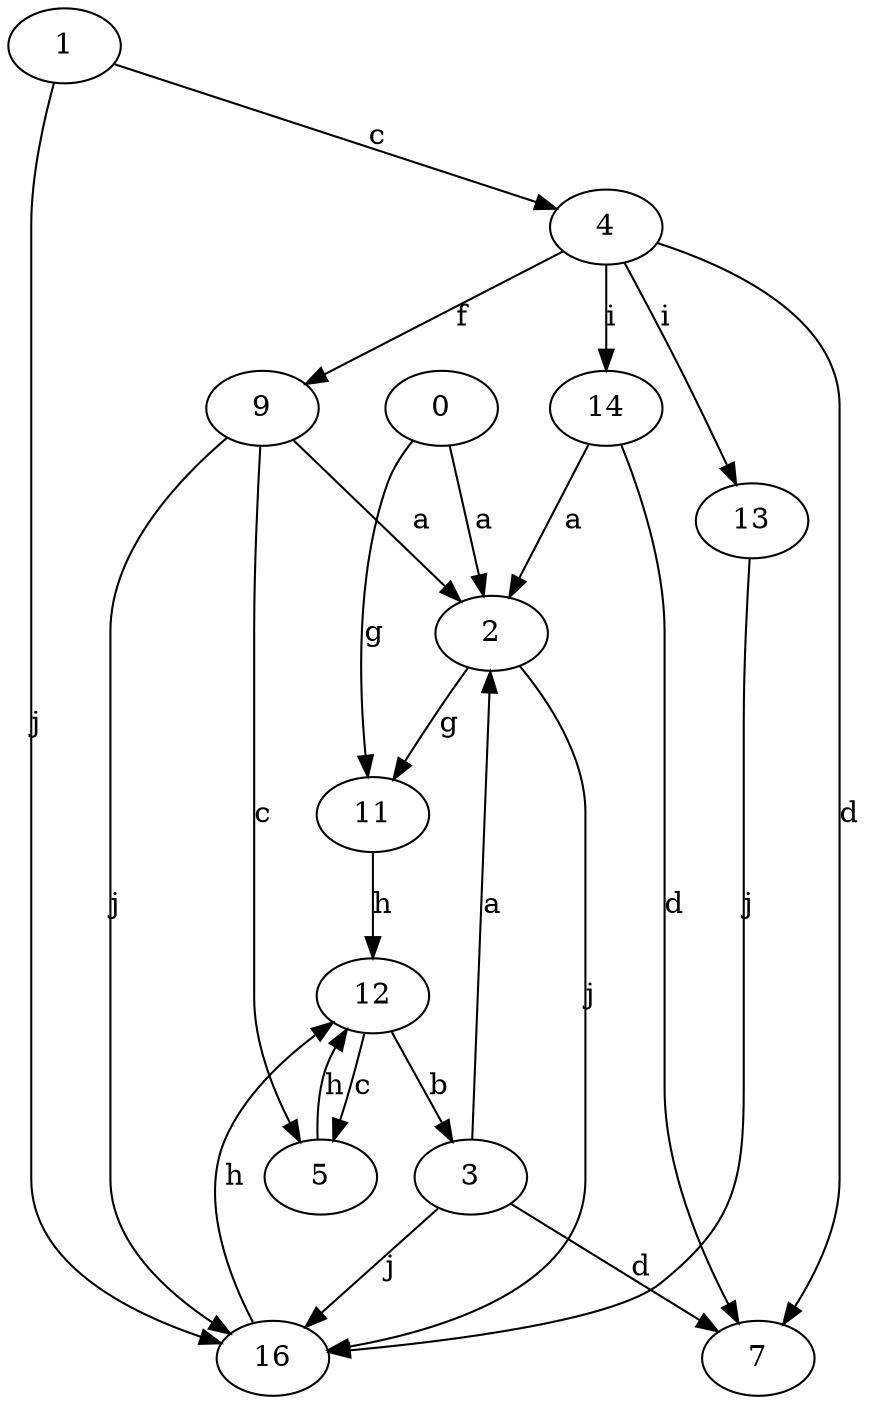 strict digraph  {
1;
2;
0;
3;
4;
5;
7;
9;
11;
12;
13;
14;
16;
1 -> 4  [label=c];
1 -> 16  [label=j];
2 -> 11  [label=g];
2 -> 16  [label=j];
0 -> 2  [label=a];
0 -> 11  [label=g];
3 -> 2  [label=a];
3 -> 7  [label=d];
3 -> 16  [label=j];
4 -> 7  [label=d];
4 -> 9  [label=f];
4 -> 13  [label=i];
4 -> 14  [label=i];
5 -> 12  [label=h];
9 -> 2  [label=a];
9 -> 5  [label=c];
9 -> 16  [label=j];
11 -> 12  [label=h];
12 -> 3  [label=b];
12 -> 5  [label=c];
13 -> 16  [label=j];
14 -> 2  [label=a];
14 -> 7  [label=d];
16 -> 12  [label=h];
}
